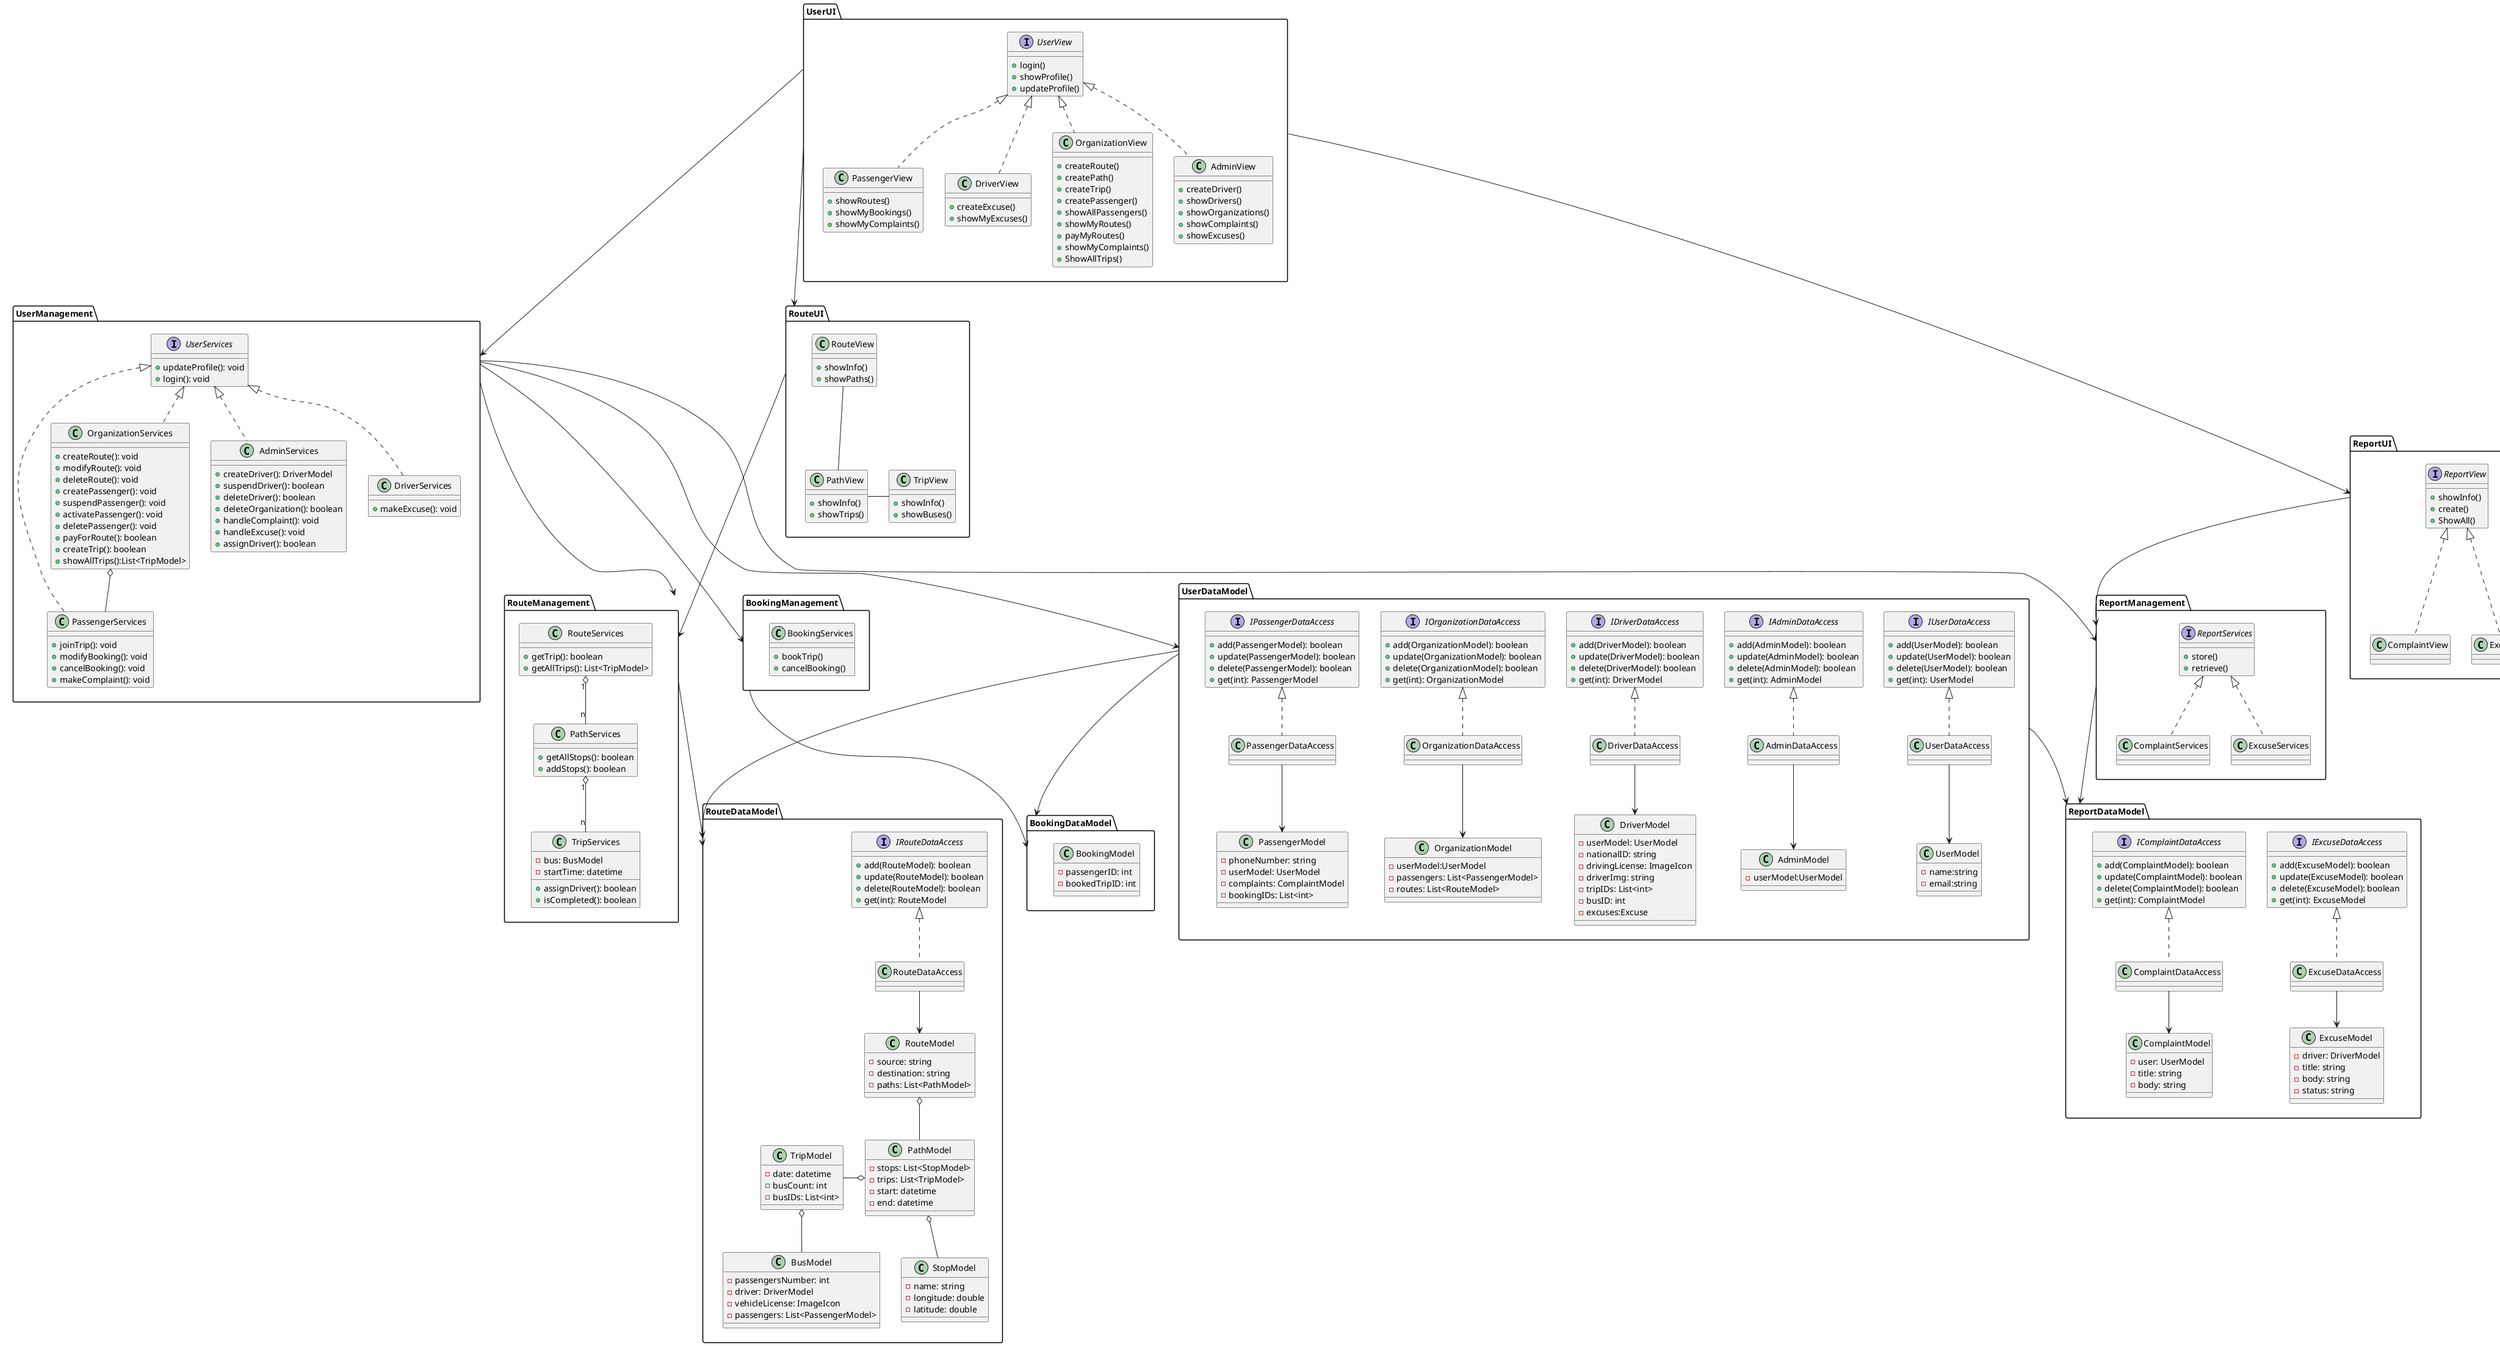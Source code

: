 @startuml class-diagram


package UserUI {
    interface UserView {
        +login()
        +showProfile()
        +updateProfile()
    }

    class OrganizationView {
        +createRoute()
        +createPath()
        +createTrip()
        +createPassenger()
        +showAllPassengers()
        ' include suspend, activate and delete
        +showMyRoutes()
        +payMyRoutes()
        +showMyComplaints()
        +ShowAllTrips()
    }

    class AdminView {
        +createDriver()
        +showDrivers()
        ' include suspend, activate and delete
        +showOrganizations()
        ' include suspend, activate and delete
        +showComplaints()
        ' includes handle them
        +showExcuses()
        ' includes handle them
    }

    class PassengerView {
        +showRoutes()
        ' includes show paths, trips and book them
        +showMyBookings()
        +showMyComplaints()
        ' includes making new ones
    }

    class DriverView {
        +createExcuse()
        +showMyExcuses()
    }
}

package RouteUI {
    class TripView {
        +showInfo()
        +showBuses()
    }

    class PathView {
        +showInfo()
        +showTrips()
    }

    class RouteView {
        +showInfo()
        +showPaths()
    }
}

package ReportUI {
    interface ReportView {
        +showInfo()
        +create()
        +ShowAll()
        ' represents the form filled to create a report
    }

    class ComplaintView {
        
    }

    class ExcuseView {
    }
}

package ReportManagement {
    interface ReportServices {
        +store()
        +retrieve()
    }

    class ComplaintServices {
    }

    class ExcuseServices {
    }
}

package UserManagement {
    interface UserServices {
        +updateProfile(): void
        +login(): void
    }

    class AdminServices {
        +createDriver(): DriverModel
        +suspendDriver(): boolean
        +deleteDriver(): boolean
        +deleteOrganization(): boolean
        +handleComplaint(): void
        +handleExcuse(): void
        +assignDriver(): boolean
    }

    class DriverServices {
        +makeExcuse(): void
    }

    class PassengerServices {
        +joinTrip(): void
        +modifyBooking(): void
        +cancelBooking(): void
        +makeComplaint(): void
    }

    class OrganizationServices {
        +createRoute(): void
        +modifyRoute(): void
        +deleteRoute(): void
        +createPassenger(): void
        +suspendPassenger(): void
        +activatePassenger(): void
        +deletePassenger(): void
        +payForRoute(): boolean
        +createTrip(): boolean
        +showAllTrips():List<TripModel>
    }
}

package RouteManagement {
    /'Each route contains multiple paths
    Each route contains source and destination only
    Each path contains multiple stops
    Each path contains multiple trips
    Each trip has one start time'/
    class RouteServices {
        +getTrip(): boolean
        +getAllTrips(): List<TripModel>
    }

    class TripServices {
        -bus: BusModel
        -startTime: datetime
        +assignDriver(): boolean
        +isCompleted(): boolean
    }

    class PathServices {
        +getAllStops(): boolean
        +addStops(): boolean
    }
}

package BookingManagement {
    class BookingServices {
        +bookTrip()
        +cancelBooking()
    }
}

package UserDataModel {
    class UserModel {
        -name:string
        -email:string
    }

    class AdminModel {
        -userModel:UserModel
    }

    class PassengerModel {
        -phoneNumber: string
        -userModel: UserModel
        -complaints: ComplaintModel
        -bookingIDs: List<int>
        ' booked by the passenger
    }

    class OrganizationModel {
        -userModel:UserModel
        -passengers: List<PassengerModel>
        -routes: List<RouteModel>
    }

    class DriverModel {
        -userModel: UserModel
        -nationalID: string
        -drivingLicense: ImageIcon
        -driverImg: string
        -tripIDs: List<int>
        -busID: int
        -excuses:Excuse
    }

    interface IUserDataAccess {
        +add(UserModel): boolean
        +update(UserModel): boolean
        +delete(UserModel): boolean
        +get(int): UserModel
    }

    interface IAdminDataAccess {
        +add(AdminModel): boolean
        +update(AdminModel): boolean
        +delete(AdminModel): boolean
        +get(int): AdminModel
    }

    interface IDriverDataAccess {
        +add(DriverModel): boolean
        +update(DriverModel): boolean
        +delete(DriverModel): boolean
        +get(int): DriverModel
    }

    interface IOrganizationDataAccess {
        +add(OrganizationModel): boolean
        +update(OrganizationModel): boolean
        +delete(OrganizationModel): boolean
        +get(int): OrganizationModel
    }

    interface IPassengerDataAccess {
        +add(PassengerModel): boolean
        +update(PassengerModel): boolean
        +delete(PassengerModel): boolean
        +get(int): PassengerModel
    }

    class UserDataAccess {
    }

    class AdminDataAccess {
    }

    class DriverDataAccess {
    }

    class OrganizationDataAccess {
    }

    class PassengerDataAccess {
    }
}

package ReportDataModel {
    class ExcuseModel {
        -driver: DriverModel
        -title: string
        -body: string
        -status: string
    }

    class ComplaintModel {
        -user: UserModel
        -title: string
        -body: string
    }

    interface IExcuseDataAccess {
        +add(ExcuseModel): boolean
        +update(ExcuseModel): boolean
        +delete(ExcuseModel): boolean
        +get(int): ExcuseModel
    }

    interface IComplaintDataAccess {
        +add(ComplaintModel): boolean
        +update(ComplaintModel): boolean
        +delete(ComplaintModel): boolean
        +get(int): ComplaintModel
    }

    class ExcuseDataAccess {
    }

    class ComplaintDataAccess {
    }
}

package RouteDataModel {
    class PathModel {
        -stops: List<StopModel>
        -trips: List<TripModel>
        -start: datetime
        -end: datetime
    }

    class RouteModel {
        -source: string
        -destination: string
        -paths: List<PathModel>
    }

    class StopModel {
        -name: string
        -longitude: double
        -latitude: double
    }

    class TripModel {
        -date: datetime
        -busCount: int
        -busIDs: List<int>
    }

    interface IRouteDataAccess {
        +add(RouteModel): boolean
        +update(RouteModel): boolean
        +delete(RouteModel): boolean
        +get(int): RouteModel
    }

    class RouteDataAccess {
    }

    class BusModel {
        -passengersNumber: int
        -driver: DriverModel
        -vehicleLicense: ImageIcon
        -passengers: List<PassengerModel>
    }
}

package BookingDataModel {
    class BookingModel {
        -passengerID: int
        -bookedTripID: int
    }
}

UserServices <|.. DriverServices
UserServices <|.. OrganizationServices
UserServices <|.. PassengerServices
UserServices <|.. AdminServices

ReportServices <|.. ExcuseServices
ReportServices <|.. ComplaintServices

OrganizationServices o-- PassengerServices

RouteServices "1" o-- "n" PathServices
PathServices "1" o-- "n" TripServices

IUserDataAccess <|.. UserDataAccess
UserDataAccess --> UserModel

IAdminDataAccess <|.. AdminDataAccess
AdminDataAccess --> AdminModel

IComplaintDataAccess <|.. ComplaintDataAccess
ComplaintDataAccess --> ComplaintModel

IDriverDataAccess <|.. DriverDataAccess
DriverDataAccess --> DriverModel

IPassengerDataAccess <|.. PassengerDataAccess
PassengerDataAccess --> PassengerModel

IOrganizationDataAccess <|.. OrganizationDataAccess
OrganizationDataAccess --> OrganizationModel

IExcuseDataAccess <|.. ExcuseDataAccess
ExcuseDataAccess --> ExcuseModel

IRouteDataAccess <|.. RouteDataAccess
RouteDataAccess --> RouteModel

TripModel -o PathModel
PathModel o-- StopModel
RouteModel o-- PathModel
TripModel o-- BusModel

UserView <|.. OrganizationView
UserView <|.. AdminView
UserView <|.. PassengerView
UserView <|.. DriverView

RouteView -- PathView
PathView - TripView

ReportView <|.. ExcuseView
ReportView <|.. ComplaintView


UserUI ---> RouteUI
UserUI ---> ReportUI

UserUI ---> UserManagement
RouteUI ---> RouteManagement
ReportUI --> ReportManagement

UserManagement ---> RouteManagement
UserManagement ---> BookingManagement
UserManagement ---> ReportManagement

UserManagement -> UserDataModel
ReportManagement ---> ReportDataModel
RouteManagement ---> RouteDataModel
BookingManagement ---> BookingDataModel

UserDataModel ---> RouteDataModel
UserDataModel ---> BookingDataModel
UserDataModel ---> ReportDataModel

@enduml